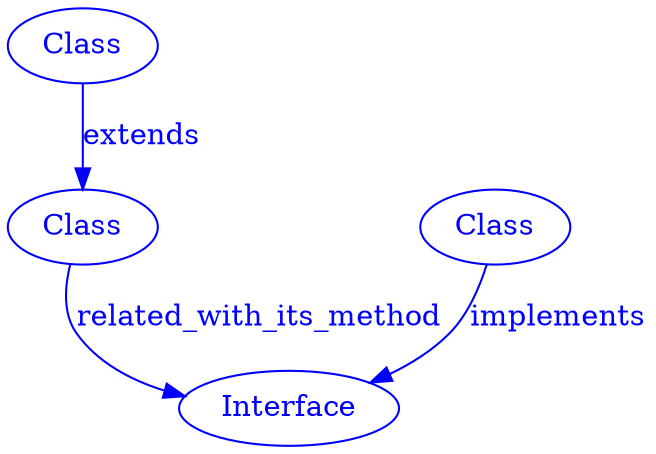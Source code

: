
digraph SubdueGraph {
  21 [label="Class",color=blue,fontcolor=blue];
  23 [label="Class",color=blue,fontcolor=blue];
  25 [label="Interface",color=blue,fontcolor=blue];
  34 [label="Class",color=blue,fontcolor=blue];
  21 -> 34 [label="extends",color=blue,fontcolor=blue];
  23 -> 25 [label="implements",color=blue,fontcolor=blue];
  34 -> 25 [label="related_with_its_method",color=blue,fontcolor=blue];
}
